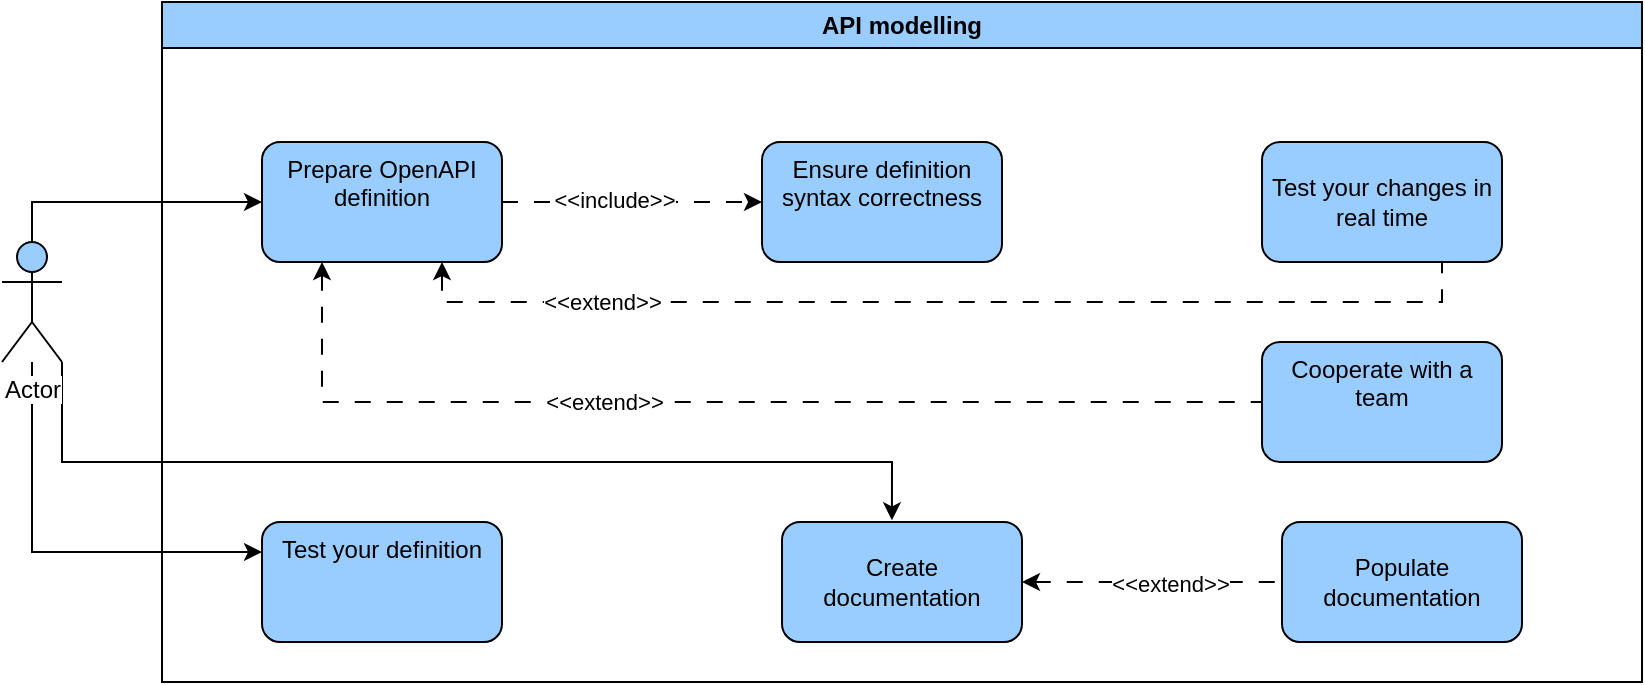 <mxfile version="21.0.8" type="github">
  <diagram name="Page-1" id="kxcOQDuEne45LO7yProq">
    <mxGraphModel dx="1728" dy="990" grid="1" gridSize="10" guides="1" tooltips="1" connect="1" arrows="1" fold="1" page="1" pageScale="1" pageWidth="827" pageHeight="1169" math="0" shadow="0">
      <root>
        <mxCell id="0" />
        <mxCell id="1" parent="0" />
        <mxCell id="Jurovupwxo92sWbbuWnG-1" value="API modelling" style="swimlane;whiteSpace=wrap;html=1;fillColor=#99CCFF;" vertex="1" parent="1">
          <mxGeometry x="230" y="310" width="740" height="340" as="geometry" />
        </mxCell>
        <mxCell id="Jurovupwxo92sWbbuWnG-10" value="" style="edgeStyle=orthogonalEdgeStyle;rounded=0;orthogonalLoop=1;jettySize=auto;html=1;dashed=1;dashPattern=8 8;" edge="1" parent="Jurovupwxo92sWbbuWnG-1" source="Jurovupwxo92sWbbuWnG-3" target="Jurovupwxo92sWbbuWnG-9">
          <mxGeometry relative="1" as="geometry" />
        </mxCell>
        <mxCell id="Jurovupwxo92sWbbuWnG-11" value="&amp;lt;&amp;lt;include&amp;gt;&amp;gt;" style="edgeLabel;html=1;align=center;verticalAlign=middle;resizable=0;points=[];" vertex="1" connectable="0" parent="Jurovupwxo92sWbbuWnG-10">
          <mxGeometry x="-0.15" y="1" relative="1" as="geometry">
            <mxPoint as="offset" />
          </mxGeometry>
        </mxCell>
        <mxCell id="Jurovupwxo92sWbbuWnG-29" style="edgeStyle=orthogonalEdgeStyle;rounded=0;orthogonalLoop=1;jettySize=auto;html=1;exitX=0.75;exitY=1;exitDx=0;exitDy=0;entryX=0.75;entryY=1;entryDx=0;entryDy=0;endArrow=none;endFill=0;startArrow=classic;startFill=1;dashed=1;dashPattern=8 8;" edge="1" parent="Jurovupwxo92sWbbuWnG-1" source="Jurovupwxo92sWbbuWnG-3" target="Jurovupwxo92sWbbuWnG-8">
          <mxGeometry relative="1" as="geometry" />
        </mxCell>
        <mxCell id="Jurovupwxo92sWbbuWnG-30" value="&amp;lt;&amp;lt;extend&amp;gt;&amp;gt;" style="edgeLabel;html=1;align=center;verticalAlign=middle;resizable=0;points=[];" vertex="1" connectable="0" parent="Jurovupwxo92sWbbuWnG-29">
          <mxGeometry x="0.24" y="3" relative="1" as="geometry">
            <mxPoint x="-235" y="3" as="offset" />
          </mxGeometry>
        </mxCell>
        <mxCell id="Jurovupwxo92sWbbuWnG-3" value="Prepare OpenAPI definition" style="rounded=1;whiteSpace=wrap;html=1;verticalAlign=top;fillColor=#99CCFF;" vertex="1" parent="Jurovupwxo92sWbbuWnG-1">
          <mxGeometry x="50" y="70" width="120" height="60" as="geometry" />
        </mxCell>
        <mxCell id="Jurovupwxo92sWbbuWnG-8" value="Test your changes in real time" style="rounded=1;whiteSpace=wrap;html=1;fillColor=#99CCFF;" vertex="1" parent="Jurovupwxo92sWbbuWnG-1">
          <mxGeometry x="550" y="70" width="120" height="60" as="geometry" />
        </mxCell>
        <mxCell id="Jurovupwxo92sWbbuWnG-9" value="Ensure definition syntax correctness" style="whiteSpace=wrap;html=1;verticalAlign=top;rounded=1;fillColor=#99CCFF;" vertex="1" parent="Jurovupwxo92sWbbuWnG-1">
          <mxGeometry x="300" y="70" width="120" height="60" as="geometry" />
        </mxCell>
        <mxCell id="Jurovupwxo92sWbbuWnG-13" value="Cooperate with a team" style="rounded=1;whiteSpace=wrap;html=1;verticalAlign=top;fillColor=#99CCFF;" vertex="1" parent="Jurovupwxo92sWbbuWnG-1">
          <mxGeometry x="550" y="170" width="120" height="60" as="geometry" />
        </mxCell>
        <mxCell id="Jurovupwxo92sWbbuWnG-33" value="" style="edgeStyle=orthogonalEdgeStyle;rounded=0;orthogonalLoop=1;jettySize=auto;html=1;dashed=1;dashPattern=8 8;startArrow=classic;startFill=1;endArrow=none;endFill=0;" edge="1" parent="Jurovupwxo92sWbbuWnG-1" source="Jurovupwxo92sWbbuWnG-17" target="Jurovupwxo92sWbbuWnG-32">
          <mxGeometry relative="1" as="geometry" />
        </mxCell>
        <mxCell id="Jurovupwxo92sWbbuWnG-34" value="&amp;lt;&amp;lt;extend&amp;gt;&amp;gt;" style="edgeLabel;html=1;align=center;verticalAlign=middle;resizable=0;points=[];" vertex="1" connectable="0" parent="Jurovupwxo92sWbbuWnG-33">
          <mxGeometry x="0.127" y="-1" relative="1" as="geometry">
            <mxPoint as="offset" />
          </mxGeometry>
        </mxCell>
        <mxCell id="Jurovupwxo92sWbbuWnG-17" value="Create documentation" style="rounded=1;whiteSpace=wrap;html=1;fillColor=#99CCFF;" vertex="1" parent="Jurovupwxo92sWbbuWnG-1">
          <mxGeometry x="310" y="260" width="120" height="60" as="geometry" />
        </mxCell>
        <mxCell id="Jurovupwxo92sWbbuWnG-18" value="Test your definition" style="rounded=1;whiteSpace=wrap;html=1;verticalAlign=top;fillColor=#99CCFF;" vertex="1" parent="Jurovupwxo92sWbbuWnG-1">
          <mxGeometry x="50" y="260" width="120" height="60" as="geometry" />
        </mxCell>
        <mxCell id="Jurovupwxo92sWbbuWnG-14" value="" style="edgeStyle=orthogonalEdgeStyle;rounded=0;orthogonalLoop=1;jettySize=auto;html=1;exitX=0.25;exitY=1;exitDx=0;exitDy=0;dashed=1;dashPattern=8 8;endArrow=none;endFill=0;startArrow=classic;startFill=1;entryX=0;entryY=0.5;entryDx=0;entryDy=0;" edge="1" parent="Jurovupwxo92sWbbuWnG-1" source="Jurovupwxo92sWbbuWnG-3" target="Jurovupwxo92sWbbuWnG-13">
          <mxGeometry relative="1" as="geometry" />
        </mxCell>
        <mxCell id="Jurovupwxo92sWbbuWnG-31" value="&amp;lt;&amp;lt;extend&amp;gt;&amp;gt;" style="edgeLabel;html=1;align=center;verticalAlign=middle;resizable=0;points=[];" vertex="1" connectable="0" parent="Jurovupwxo92sWbbuWnG-14">
          <mxGeometry x="-0.302" y="2" relative="1" as="geometry">
            <mxPoint x="22" y="2" as="offset" />
          </mxGeometry>
        </mxCell>
        <mxCell id="Jurovupwxo92sWbbuWnG-32" value="Populate documentation" style="whiteSpace=wrap;html=1;fillColor=#99CCFF;rounded=1;" vertex="1" parent="Jurovupwxo92sWbbuWnG-1">
          <mxGeometry x="560" y="260" width="120" height="60" as="geometry" />
        </mxCell>
        <mxCell id="Jurovupwxo92sWbbuWnG-4" value="" style="edgeStyle=orthogonalEdgeStyle;rounded=0;orthogonalLoop=1;jettySize=auto;html=1;exitX=0.5;exitY=0;exitDx=0;exitDy=0;exitPerimeter=0;" edge="1" parent="1" source="Jurovupwxo92sWbbuWnG-2" target="Jurovupwxo92sWbbuWnG-3">
          <mxGeometry relative="1" as="geometry" />
        </mxCell>
        <mxCell id="Jurovupwxo92sWbbuWnG-16" style="edgeStyle=orthogonalEdgeStyle;rounded=0;orthogonalLoop=1;jettySize=auto;html=1;exitX=1;exitY=1;exitDx=0;exitDy=0;exitPerimeter=0;entryX=0.458;entryY=-0.014;entryDx=0;entryDy=0;entryPerimeter=0;" edge="1" parent="1" source="Jurovupwxo92sWbbuWnG-2" target="Jurovupwxo92sWbbuWnG-17">
          <mxGeometry relative="1" as="geometry">
            <mxPoint x="390" y="570" as="targetPoint" />
            <Array as="points">
              <mxPoint x="180" y="540" />
              <mxPoint x="595" y="540" />
            </Array>
          </mxGeometry>
        </mxCell>
        <mxCell id="Jurovupwxo92sWbbuWnG-19" value="" style="edgeStyle=orthogonalEdgeStyle;rounded=0;orthogonalLoop=1;jettySize=auto;html=1;" edge="1" parent="1" source="Jurovupwxo92sWbbuWnG-2" target="Jurovupwxo92sWbbuWnG-18">
          <mxGeometry relative="1" as="geometry">
            <Array as="points">
              <mxPoint x="165" y="585" />
            </Array>
          </mxGeometry>
        </mxCell>
        <mxCell id="Jurovupwxo92sWbbuWnG-2" value="&lt;span style=&quot;background-color: rgb(255, 255, 255);&quot;&gt;Actor&lt;/span&gt;" style="shape=umlActor;verticalLabelPosition=bottom;verticalAlign=top;html=1;outlineConnect=0;fillColor=#99CCFF;" vertex="1" parent="1">
          <mxGeometry x="150" y="430" width="30" height="60" as="geometry" />
        </mxCell>
      </root>
    </mxGraphModel>
  </diagram>
</mxfile>
